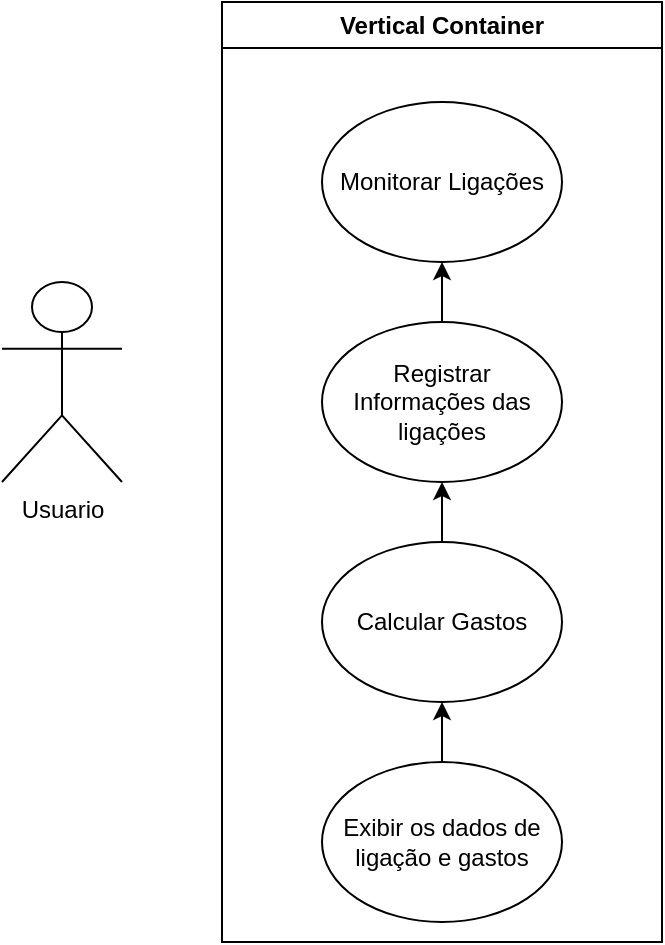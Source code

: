 <mxfile version="21.1.7" type="github">
  <diagram name="Página-1" id="mgOXi0PomvXZj4czdlPN">
    <mxGraphModel dx="978" dy="538" grid="1" gridSize="10" guides="1" tooltips="1" connect="1" arrows="1" fold="1" page="1" pageScale="1" pageWidth="827" pageHeight="1169" math="0" shadow="0">
      <root>
        <mxCell id="0" />
        <mxCell id="1" parent="0" />
        <mxCell id="OXu6-j5TUUTx97Snw8L3-1" value="Usuario" style="shape=umlActor;verticalLabelPosition=bottom;verticalAlign=top;html=1;outlineConnect=0;" vertex="1" parent="1">
          <mxGeometry x="120" y="170" width="60" height="100" as="geometry" />
        </mxCell>
        <mxCell id="OXu6-j5TUUTx97Snw8L3-3" value="Vertical Container" style="swimlane;whiteSpace=wrap;html=1;" vertex="1" parent="1">
          <mxGeometry x="230" y="30" width="220" height="470" as="geometry" />
        </mxCell>
        <mxCell id="OXu6-j5TUUTx97Snw8L3-4" value="Monitorar Ligações" style="ellipse;whiteSpace=wrap;html=1;" vertex="1" parent="OXu6-j5TUUTx97Snw8L3-3">
          <mxGeometry x="50" y="50" width="120" height="80" as="geometry" />
        </mxCell>
        <mxCell id="OXu6-j5TUUTx97Snw8L3-11" value="" style="edgeStyle=orthogonalEdgeStyle;rounded=0;orthogonalLoop=1;jettySize=auto;html=1;" edge="1" parent="OXu6-j5TUUTx97Snw8L3-3" source="OXu6-j5TUUTx97Snw8L3-5" target="OXu6-j5TUUTx97Snw8L3-4">
          <mxGeometry relative="1" as="geometry" />
        </mxCell>
        <mxCell id="OXu6-j5TUUTx97Snw8L3-5" value="Registrar Informações das ligações" style="ellipse;whiteSpace=wrap;html=1;" vertex="1" parent="OXu6-j5TUUTx97Snw8L3-3">
          <mxGeometry x="50" y="160" width="120" height="80" as="geometry" />
        </mxCell>
        <mxCell id="OXu6-j5TUUTx97Snw8L3-10" value="" style="edgeStyle=orthogonalEdgeStyle;rounded=0;orthogonalLoop=1;jettySize=auto;html=1;" edge="1" parent="OXu6-j5TUUTx97Snw8L3-3" source="OXu6-j5TUUTx97Snw8L3-6" target="OXu6-j5TUUTx97Snw8L3-5">
          <mxGeometry relative="1" as="geometry" />
        </mxCell>
        <mxCell id="OXu6-j5TUUTx97Snw8L3-6" value="Calcular Gastos" style="ellipse;whiteSpace=wrap;html=1;" vertex="1" parent="OXu6-j5TUUTx97Snw8L3-3">
          <mxGeometry x="50" y="270" width="120" height="80" as="geometry" />
        </mxCell>
        <mxCell id="OXu6-j5TUUTx97Snw8L3-9" value="" style="edgeStyle=orthogonalEdgeStyle;rounded=0;orthogonalLoop=1;jettySize=auto;html=1;" edge="1" parent="OXu6-j5TUUTx97Snw8L3-3" source="OXu6-j5TUUTx97Snw8L3-7" target="OXu6-j5TUUTx97Snw8L3-6">
          <mxGeometry relative="1" as="geometry" />
        </mxCell>
        <mxCell id="OXu6-j5TUUTx97Snw8L3-7" value="Exibir os dados de ligação e gastos" style="ellipse;whiteSpace=wrap;html=1;" vertex="1" parent="OXu6-j5TUUTx97Snw8L3-3">
          <mxGeometry x="50" y="380" width="120" height="80" as="geometry" />
        </mxCell>
      </root>
    </mxGraphModel>
  </diagram>
</mxfile>
